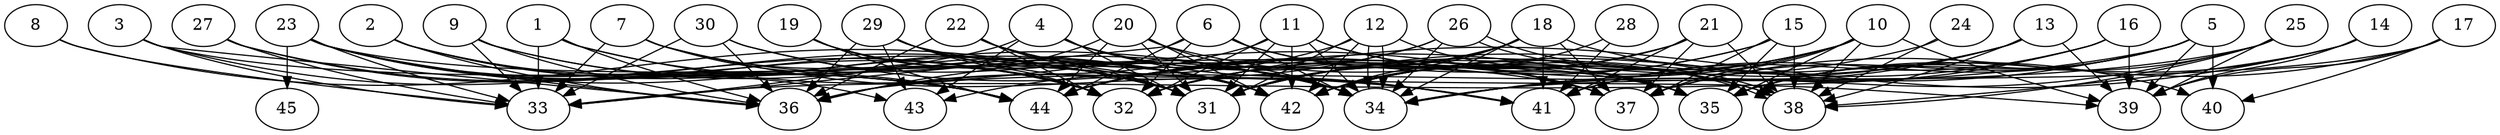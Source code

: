// DAG automatically generated by daggen at Thu Oct  3 14:07:24 2019
// ./daggen --dot -n 45 --ccr 0.4 --fat 0.9 --regular 0.9 --density 0.6 --mindata 5242880 --maxdata 52428800 
digraph G {
  1 [size="40463360", alpha="0.16", expect_size="16185344"] 
  1 -> 33 [size ="16185344"]
  1 -> 36 [size ="16185344"]
  1 -> 37 [size ="16185344"]
  1 -> 42 [size ="16185344"]
  2 [size="110773760", alpha="0.02", expect_size="44309504"] 
  2 -> 32 [size ="44309504"]
  2 -> 36 [size ="44309504"]
  2 -> 42 [size ="44309504"]
  2 -> 44 [size ="44309504"]
  3 [size="114585600", alpha="0.05", expect_size="45834240"] 
  3 -> 33 [size ="45834240"]
  3 -> 35 [size ="45834240"]
  3 -> 36 [size ="45834240"]
  3 -> 44 [size ="45834240"]
  4 [size="21468160", alpha="0.09", expect_size="8587264"] 
  4 -> 31 [size ="8587264"]
  4 -> 33 [size ="8587264"]
  4 -> 34 [size ="8587264"]
  4 -> 37 [size ="8587264"]
  4 -> 41 [size ="8587264"]
  4 -> 43 [size ="8587264"]
  5 [size="77967360", alpha="0.04", expect_size="31186944"] 
  5 -> 31 [size ="31186944"]
  5 -> 33 [size ="31186944"]
  5 -> 35 [size ="31186944"]
  5 -> 37 [size ="31186944"]
  5 -> 39 [size ="31186944"]
  5 -> 40 [size ="31186944"]
  5 -> 41 [size ="31186944"]
  6 [size="89446400", alpha="0.11", expect_size="35778560"] 
  6 -> 32 [size ="35778560"]
  6 -> 33 [size ="35778560"]
  6 -> 34 [size ="35778560"]
  6 -> 35 [size ="35778560"]
  6 -> 37 [size ="35778560"]
  6 -> 44 [size ="35778560"]
  7 [size="20720640", alpha="0.14", expect_size="8288256"] 
  7 -> 32 [size ="8288256"]
  7 -> 33 [size ="8288256"]
  7 -> 41 [size ="8288256"]
  7 -> 42 [size ="8288256"]
  7 -> 44 [size ="8288256"]
  8 [size="60206080", alpha="0.18", expect_size="24082432"] 
  8 -> 31 [size ="24082432"]
  8 -> 33 [size ="24082432"]
  9 [size="13130240", alpha="0.06", expect_size="5252096"] 
  9 -> 33 [size ="5252096"]
  9 -> 34 [size ="5252096"]
  9 -> 36 [size ="5252096"]
  9 -> 42 [size ="5252096"]
  10 [size="61176320", alpha="0.17", expect_size="24470528"] 
  10 -> 32 [size ="24470528"]
  10 -> 34 [size ="24470528"]
  10 -> 35 [size ="24470528"]
  10 -> 37 [size ="24470528"]
  10 -> 38 [size ="24470528"]
  10 -> 39 [size ="24470528"]
  10 -> 42 [size ="24470528"]
  10 -> 44 [size ="24470528"]
  11 [size="65436160", alpha="0.14", expect_size="26174464"] 
  11 -> 31 [size ="26174464"]
  11 -> 32 [size ="26174464"]
  11 -> 34 [size ="26174464"]
  11 -> 35 [size ="26174464"]
  11 -> 36 [size ="26174464"]
  11 -> 38 [size ="26174464"]
  11 -> 42 [size ="26174464"]
  12 [size="44531200", alpha="0.11", expect_size="17812480"] 
  12 -> 31 [size ="17812480"]
  12 -> 34 [size ="17812480"]
  12 -> 34 [size ="17812480"]
  12 -> 35 [size ="17812480"]
  12 -> 42 [size ="17812480"]
  12 -> 43 [size ="17812480"]
  13 [size="54760960", alpha="0.02", expect_size="21904384"] 
  13 -> 31 [size ="21904384"]
  13 -> 34 [size ="21904384"]
  13 -> 38 [size ="21904384"]
  13 -> 39 [size ="21904384"]
  13 -> 42 [size ="21904384"]
  14 [size="82549760", alpha="0.10", expect_size="33019904"] 
  14 -> 32 [size ="33019904"]
  14 -> 35 [size ="33019904"]
  14 -> 38 [size ="33019904"]
  14 -> 39 [size ="33019904"]
  15 [size="19473920", alpha="0.03", expect_size="7789568"] 
  15 -> 32 [size ="7789568"]
  15 -> 35 [size ="7789568"]
  15 -> 37 [size ="7789568"]
  15 -> 38 [size ="7789568"]
  15 -> 44 [size ="7789568"]
  16 [size="40878080", alpha="0.13", expect_size="16351232"] 
  16 -> 34 [size ="16351232"]
  16 -> 39 [size ="16351232"]
  16 -> 41 [size ="16351232"]
  16 -> 42 [size ="16351232"]
  17 [size="102896640", alpha="0.02", expect_size="41158656"] 
  17 -> 34 [size ="41158656"]
  17 -> 37 [size ="41158656"]
  17 -> 39 [size ="41158656"]
  17 -> 40 [size ="41158656"]
  18 [size="66703360", alpha="0.16", expect_size="26681344"] 
  18 -> 31 [size ="26681344"]
  18 -> 32 [size ="26681344"]
  18 -> 34 [size ="26681344"]
  18 -> 37 [size ="26681344"]
  18 -> 40 [size ="26681344"]
  18 -> 41 [size ="26681344"]
  18 -> 42 [size ="26681344"]
  18 -> 44 [size ="26681344"]
  19 [size="56939520", alpha="0.03", expect_size="22775808"] 
  19 -> 32 [size ="22775808"]
  19 -> 42 [size ="22775808"]
  19 -> 44 [size ="22775808"]
  20 [size="89802240", alpha="0.01", expect_size="35920896"] 
  20 -> 31 [size ="35920896"]
  20 -> 34 [size ="35920896"]
  20 -> 36 [size ="35920896"]
  20 -> 38 [size ="35920896"]
  20 -> 42 [size ="35920896"]
  20 -> 44 [size ="35920896"]
  21 [size="69632000", alpha="0.04", expect_size="27852800"] 
  21 -> 31 [size ="27852800"]
  21 -> 37 [size ="27852800"]
  21 -> 38 [size ="27852800"]
  21 -> 41 [size ="27852800"]
  21 -> 42 [size ="27852800"]
  21 -> 44 [size ="27852800"]
  22 [size="32977920", alpha="0.03", expect_size="13191168"] 
  22 -> 31 [size ="13191168"]
  22 -> 32 [size ="13191168"]
  22 -> 34 [size ="13191168"]
  22 -> 36 [size ="13191168"]
  22 -> 41 [size ="13191168"]
  22 -> 42 [size ="13191168"]
  23 [size="95708160", alpha="0.20", expect_size="38283264"] 
  23 -> 31 [size ="38283264"]
  23 -> 32 [size ="38283264"]
  23 -> 33 [size ="38283264"]
  23 -> 34 [size ="38283264"]
  23 -> 36 [size ="38283264"]
  23 -> 37 [size ="38283264"]
  23 -> 43 [size ="38283264"]
  23 -> 44 [size ="38283264"]
  23 -> 45 [size ="38283264"]
  24 [size="109703680", alpha="0.17", expect_size="43881472"] 
  24 -> 31 [size ="43881472"]
  24 -> 38 [size ="43881472"]
  25 [size="53342720", alpha="0.06", expect_size="21337088"] 
  25 -> 34 [size ="21337088"]
  25 -> 35 [size ="21337088"]
  25 -> 36 [size ="21337088"]
  25 -> 38 [size ="21337088"]
  25 -> 39 [size ="21337088"]
  26 [size="71047680", alpha="0.08", expect_size="28419072"] 
  26 -> 34 [size ="28419072"]
  26 -> 36 [size ="28419072"]
  26 -> 38 [size ="28419072"]
  26 -> 38 [size ="28419072"]
  26 -> 44 [size ="28419072"]
  27 [size="28134400", alpha="0.11", expect_size="11253760"] 
  27 -> 31 [size ="11253760"]
  27 -> 33 [size ="11253760"]
  27 -> 44 [size ="11253760"]
  28 [size="41861120", alpha="0.02", expect_size="16744448"] 
  28 -> 41 [size ="16744448"]
  28 -> 42 [size ="16744448"]
  29 [size="17064960", alpha="0.13", expect_size="6825984"] 
  29 -> 31 [size ="6825984"]
  29 -> 32 [size ="6825984"]
  29 -> 36 [size ="6825984"]
  29 -> 39 [size ="6825984"]
  29 -> 41 [size ="6825984"]
  29 -> 43 [size ="6825984"]
  30 [size="35351040", alpha="0.13", expect_size="14140416"] 
  30 -> 33 [size ="14140416"]
  30 -> 34 [size ="14140416"]
  30 -> 35 [size ="14140416"]
  30 -> 36 [size ="14140416"]
  31 [size="42129920", alpha="0.01", expect_size="16851968"] 
  32 [size="64760320", alpha="0.14", expect_size="25904128"] 
  33 [size="82944000", alpha="0.15", expect_size="33177600"] 
  34 [size="80194560", alpha="0.07", expect_size="32077824"] 
  35 [size="64880640", alpha="0.00", expect_size="25952256"] 
  36 [size="101857280", alpha="0.18", expect_size="40742912"] 
  37 [size="31534080", alpha="0.12", expect_size="12613632"] 
  38 [size="97461760", alpha="0.14", expect_size="38984704"] 
  39 [size="110807040", alpha="0.04", expect_size="44322816"] 
  40 [size="71595520", alpha="0.07", expect_size="28638208"] 
  41 [size="27893760", alpha="0.19", expect_size="11157504"] 
  42 [size="32035840", alpha="0.15", expect_size="12814336"] 
  43 [size="115443200", alpha="0.05", expect_size="46177280"] 
  44 [size="83840000", alpha="0.11", expect_size="33536000"] 
  45 [size="124641280", alpha="0.04", expect_size="49856512"] 
}
